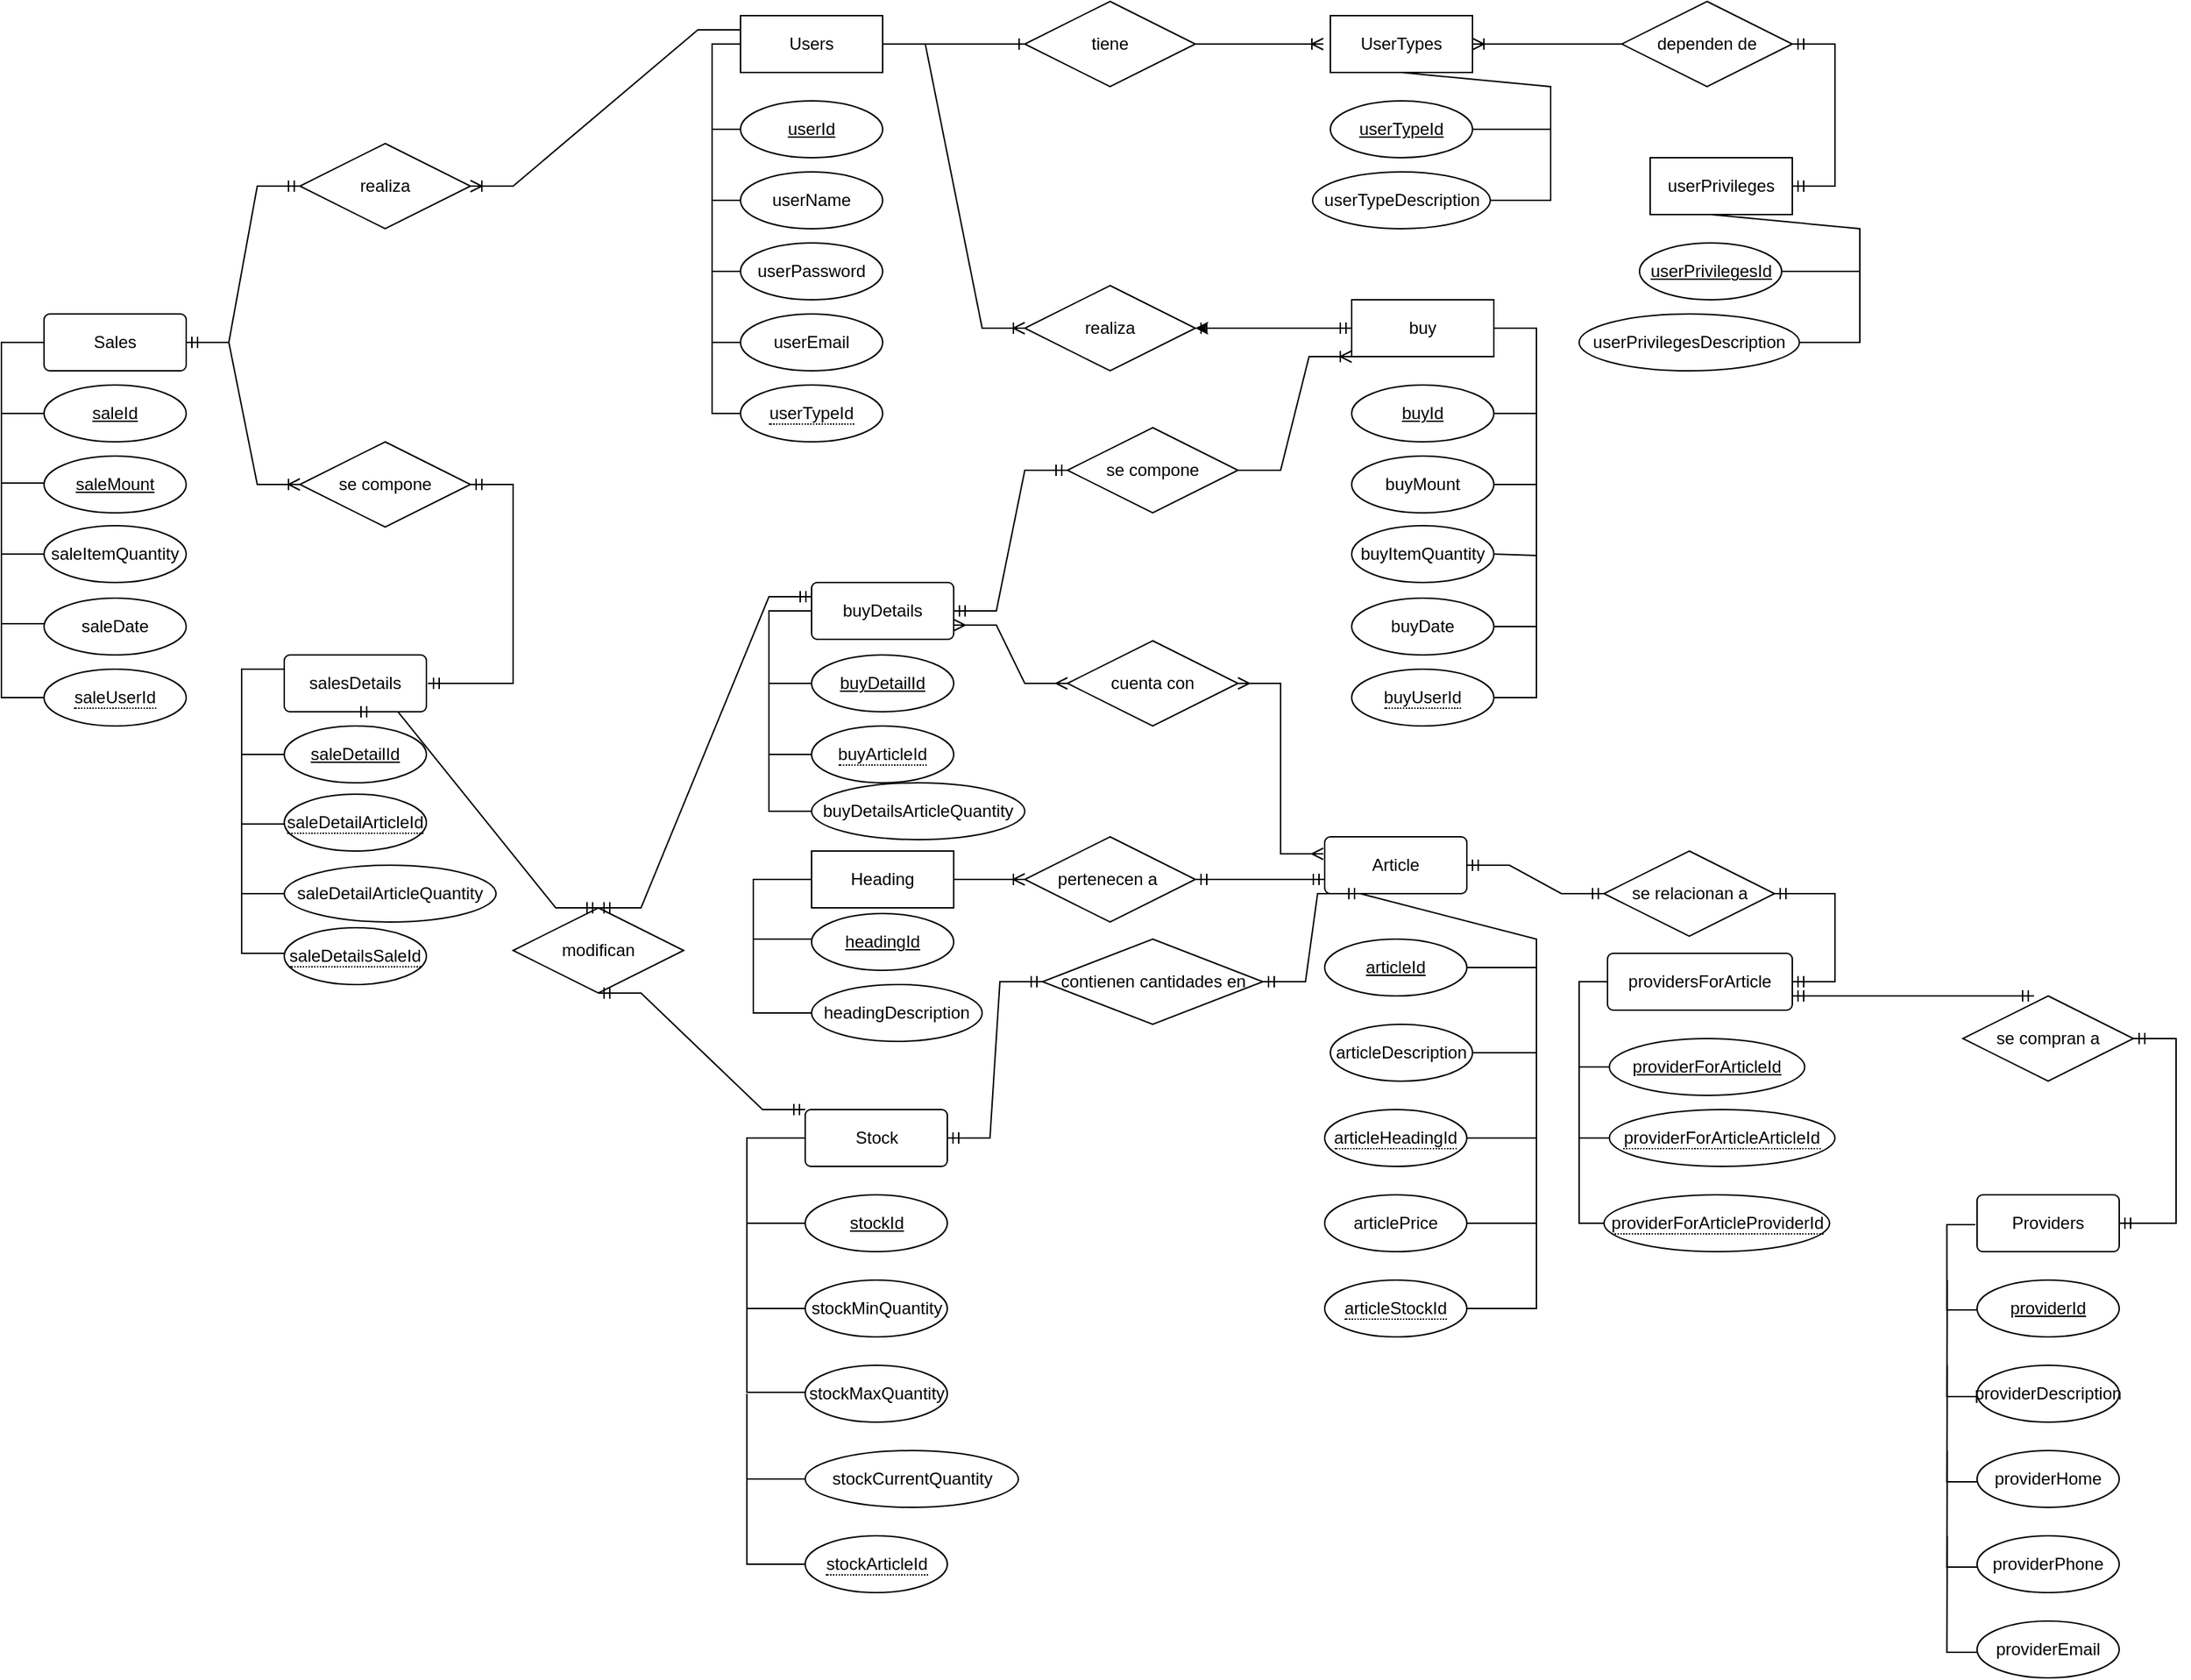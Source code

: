 <mxfile version="20.6.0" type="github">
  <diagram id="R2lEEEUBdFMjLlhIrx00" name="Page-1">
    <mxGraphModel dx="2580" dy="965" grid="1" gridSize="30" guides="1" tooltips="1" connect="1" arrows="1" fold="1" page="1" pageScale="1" pageWidth="850" pageHeight="1100" math="0" shadow="0" extFonts="Permanent Marker^https://fonts.googleapis.com/css?family=Permanent+Marker">
      <root>
        <mxCell id="0" />
        <mxCell id="1" parent="0" />
        <mxCell id="iz3OfNx--ajAL_2noXv3-14" value="Users" style="whiteSpace=wrap;html=1;align=center;" parent="1" vertex="1">
          <mxGeometry x="40" y="70" width="100" height="40" as="geometry" />
        </mxCell>
        <mxCell id="iz3OfNx--ajAL_2noXv3-16" value="UserTypes" style="whiteSpace=wrap;html=1;align=center;" parent="1" vertex="1">
          <mxGeometry x="455" y="70" width="100" height="40" as="geometry" />
        </mxCell>
        <mxCell id="iz3OfNx--ajAL_2noXv3-23" value="tiene" style="shape=rhombus;perimeter=rhombusPerimeter;whiteSpace=wrap;html=1;align=center;" parent="1" vertex="1">
          <mxGeometry x="240" y="60" width="120" height="60" as="geometry" />
        </mxCell>
        <mxCell id="iz3OfNx--ajAL_2noXv3-25" value="userId" style="ellipse;whiteSpace=wrap;html=1;align=center;fontStyle=4;" parent="1" vertex="1">
          <mxGeometry x="40" y="130" width="100" height="40" as="geometry" />
        </mxCell>
        <mxCell id="iz3OfNx--ajAL_2noXv3-26" value="userName" style="ellipse;whiteSpace=wrap;html=1;align=center;" parent="1" vertex="1">
          <mxGeometry x="40" y="180" width="100" height="40" as="geometry" />
        </mxCell>
        <mxCell id="iz3OfNx--ajAL_2noXv3-27" value="userPassword" style="ellipse;whiteSpace=wrap;html=1;align=center;" parent="1" vertex="1">
          <mxGeometry x="40" y="230" width="100" height="40" as="geometry" />
        </mxCell>
        <mxCell id="iz3OfNx--ajAL_2noXv3-28" value="userEmail" style="ellipse;whiteSpace=wrap;html=1;align=center;" parent="1" vertex="1">
          <mxGeometry x="40" y="280" width="100" height="40" as="geometry" />
        </mxCell>
        <mxCell id="iz3OfNx--ajAL_2noXv3-30" value="&lt;span style=&quot;border-bottom: 1px dotted&quot;&gt;userTypeId&lt;/span&gt;" style="ellipse;whiteSpace=wrap;html=1;align=center;" parent="1" vertex="1">
          <mxGeometry x="40" y="330" width="100" height="40" as="geometry" />
        </mxCell>
        <mxCell id="iz3OfNx--ajAL_2noXv3-32" value="" style="endArrow=none;html=1;rounded=0;entryX=0;entryY=0.5;entryDx=0;entryDy=0;exitX=0;exitY=0.5;exitDx=0;exitDy=0;" parent="1" source="iz3OfNx--ajAL_2noXv3-25" target="iz3OfNx--ajAL_2noXv3-14" edge="1">
          <mxGeometry width="50" height="50" relative="1" as="geometry">
            <mxPoint x="20" y="400" as="sourcePoint" />
            <mxPoint x="450" y="280" as="targetPoint" />
            <Array as="points">
              <mxPoint x="20" y="150" />
              <mxPoint x="20" y="90" />
            </Array>
          </mxGeometry>
        </mxCell>
        <mxCell id="iz3OfNx--ajAL_2noXv3-33" value="" style="endArrow=none;html=1;rounded=0;exitX=0;exitY=0.5;exitDx=0;exitDy=0;" parent="1" source="iz3OfNx--ajAL_2noXv3-26" edge="1">
          <mxGeometry width="50" height="50" relative="1" as="geometry">
            <mxPoint x="20" y="200" as="sourcePoint" />
            <mxPoint x="20" y="150" as="targetPoint" />
            <Array as="points">
              <mxPoint x="20" y="200" />
            </Array>
          </mxGeometry>
        </mxCell>
        <mxCell id="iz3OfNx--ajAL_2noXv3-34" value="" style="endArrow=none;html=1;rounded=0;exitX=0;exitY=0.5;exitDx=0;exitDy=0;" parent="1" source="iz3OfNx--ajAL_2noXv3-27" edge="1">
          <mxGeometry width="50" height="50" relative="1" as="geometry">
            <mxPoint x="20" y="270" as="sourcePoint" />
            <mxPoint x="20" y="200" as="targetPoint" />
            <Array as="points">
              <mxPoint x="20" y="250" />
            </Array>
          </mxGeometry>
        </mxCell>
        <mxCell id="iz3OfNx--ajAL_2noXv3-35" value="" style="endArrow=none;html=1;rounded=0;exitX=0;exitY=0.5;exitDx=0;exitDy=0;" parent="1" source="iz3OfNx--ajAL_2noXv3-28" edge="1">
          <mxGeometry width="50" height="50" relative="1" as="geometry">
            <mxPoint x="20" y="320" as="sourcePoint" />
            <mxPoint x="20" y="250" as="targetPoint" />
            <Array as="points">
              <mxPoint x="20" y="300" />
            </Array>
          </mxGeometry>
        </mxCell>
        <mxCell id="iz3OfNx--ajAL_2noXv3-38" value="userTypeDescription" style="ellipse;whiteSpace=wrap;html=1;align=center;" parent="1" vertex="1">
          <mxGeometry x="442.5" y="180" width="125" height="40" as="geometry" />
        </mxCell>
        <mxCell id="iz3OfNx--ajAL_2noXv3-39" value="userTypeId" style="ellipse;whiteSpace=wrap;html=1;align=center;fontStyle=4;" parent="1" vertex="1">
          <mxGeometry x="455" y="130" width="100" height="40" as="geometry" />
        </mxCell>
        <mxCell id="iz3OfNx--ajAL_2noXv3-40" value="" style="endArrow=none;html=1;rounded=0;exitX=1;exitY=0.5;exitDx=0;exitDy=0;entryX=0.5;entryY=1;entryDx=0;entryDy=0;" parent="1" source="iz3OfNx--ajAL_2noXv3-39" target="iz3OfNx--ajAL_2noXv3-16" edge="1">
          <mxGeometry width="50" height="50" relative="1" as="geometry">
            <mxPoint x="580" y="150" as="sourcePoint" />
            <mxPoint x="560" y="90" as="targetPoint" />
            <Array as="points">
              <mxPoint x="610" y="150" />
              <mxPoint x="610" y="120" />
            </Array>
          </mxGeometry>
        </mxCell>
        <mxCell id="iz3OfNx--ajAL_2noXv3-41" value="" style="endArrow=none;html=1;rounded=0;exitX=1;exitY=0.5;exitDx=0;exitDy=0;" parent="1" source="iz3OfNx--ajAL_2noXv3-38" edge="1">
          <mxGeometry width="50" height="50" relative="1" as="geometry">
            <mxPoint x="400" y="330" as="sourcePoint" />
            <mxPoint x="610" y="150" as="targetPoint" />
            <Array as="points">
              <mxPoint x="610" y="200" />
            </Array>
          </mxGeometry>
        </mxCell>
        <mxCell id="iz3OfNx--ajAL_2noXv3-45" value="realiza" style="shape=rhombus;perimeter=rhombusPerimeter;whiteSpace=wrap;html=1;align=center;" parent="1" vertex="1">
          <mxGeometry x="240" y="260" width="120" height="60" as="geometry" />
        </mxCell>
        <mxCell id="iz3OfNx--ajAL_2noXv3-49" value="" style="edgeStyle=orthogonalEdgeStyle;rounded=0;orthogonalLoop=1;jettySize=auto;html=1;" parent="1" source="iz3OfNx--ajAL_2noXv3-46" target="iz3OfNx--ajAL_2noXv3-45" edge="1">
          <mxGeometry relative="1" as="geometry" />
        </mxCell>
        <mxCell id="iz3OfNx--ajAL_2noXv3-46" value="buy" style="whiteSpace=wrap;html=1;align=center;" parent="1" vertex="1">
          <mxGeometry x="470" y="270" width="100" height="40" as="geometry" />
        </mxCell>
        <mxCell id="iz3OfNx--ajAL_2noXv3-47" value="" style="edgeStyle=entityRelationEdgeStyle;fontSize=12;html=1;endArrow=ERoneToMany;rounded=0;exitX=1;exitY=0.5;exitDx=0;exitDy=0;entryX=0;entryY=0.5;entryDx=0;entryDy=0;" parent="1" source="iz3OfNx--ajAL_2noXv3-14" target="iz3OfNx--ajAL_2noXv3-45" edge="1">
          <mxGeometry width="100" height="100" relative="1" as="geometry">
            <mxPoint x="360" y="400" as="sourcePoint" />
            <mxPoint x="460" y="300" as="targetPoint" />
          </mxGeometry>
        </mxCell>
        <mxCell id="iz3OfNx--ajAL_2noXv3-48" value="" style="edgeStyle=entityRelationEdgeStyle;fontSize=12;html=1;endArrow=ERmandOne;startArrow=ERmandOne;rounded=0;exitX=1;exitY=0.5;exitDx=0;exitDy=0;entryX=0;entryY=0.5;entryDx=0;entryDy=0;" parent="1" source="iz3OfNx--ajAL_2noXv3-45" target="iz3OfNx--ajAL_2noXv3-46" edge="1">
          <mxGeometry width="100" height="100" relative="1" as="geometry">
            <mxPoint x="360" y="400" as="sourcePoint" />
            <mxPoint x="460" y="300" as="targetPoint" />
          </mxGeometry>
        </mxCell>
        <mxCell id="iz3OfNx--ajAL_2noXv3-53" value="" style="edgeStyle=entityRelationEdgeStyle;fontSize=12;html=1;endArrow=ERone;endFill=1;rounded=0;entryX=0;entryY=0.5;entryDx=0;entryDy=0;" parent="1" target="iz3OfNx--ajAL_2noXv3-23" edge="1">
          <mxGeometry width="100" height="100" relative="1" as="geometry">
            <mxPoint x="150" y="90" as="sourcePoint" />
            <mxPoint x="460" y="300" as="targetPoint" />
          </mxGeometry>
        </mxCell>
        <mxCell id="iz3OfNx--ajAL_2noXv3-54" value="" style="edgeStyle=entityRelationEdgeStyle;fontSize=12;html=1;endArrow=ERoneToMany;rounded=0;exitX=1;exitY=0.5;exitDx=0;exitDy=0;" parent="1" source="iz3OfNx--ajAL_2noXv3-23" edge="1">
          <mxGeometry width="100" height="100" relative="1" as="geometry">
            <mxPoint x="360" y="400" as="sourcePoint" />
            <mxPoint x="450" y="90" as="targetPoint" />
          </mxGeometry>
        </mxCell>
        <mxCell id="iz3OfNx--ajAL_2noXv3-56" value="buyId" style="ellipse;whiteSpace=wrap;html=1;align=center;fontStyle=4;" parent="1" vertex="1">
          <mxGeometry x="470" y="330" width="100" height="40" as="geometry" />
        </mxCell>
        <mxCell id="iz3OfNx--ajAL_2noXv3-58" value="buyMount" style="ellipse;whiteSpace=wrap;html=1;align=center;" parent="1" vertex="1">
          <mxGeometry x="470" y="380" width="100" height="40" as="geometry" />
        </mxCell>
        <mxCell id="iz3OfNx--ajAL_2noXv3-59" value="buyItemQuantity" style="ellipse;whiteSpace=wrap;html=1;align=center;" parent="1" vertex="1">
          <mxGeometry x="470" y="429" width="100" height="40" as="geometry" />
        </mxCell>
        <mxCell id="iz3OfNx--ajAL_2noXv3-60" value="buyDate" style="ellipse;whiteSpace=wrap;html=1;align=center;" parent="1" vertex="1">
          <mxGeometry x="470" y="480" width="100" height="40" as="geometry" />
        </mxCell>
        <mxCell id="iz3OfNx--ajAL_2noXv3-62" value="" style="endArrow=none;html=1;rounded=0;entryX=1;entryY=0.5;entryDx=0;entryDy=0;exitX=1;exitY=0.5;exitDx=0;exitDy=0;" parent="1" source="iz3OfNx--ajAL_2noXv3-56" target="iz3OfNx--ajAL_2noXv3-46" edge="1">
          <mxGeometry width="50" height="50" relative="1" as="geometry">
            <mxPoint x="600" y="350" as="sourcePoint" />
            <mxPoint x="440" y="300" as="targetPoint" />
            <Array as="points">
              <mxPoint x="600" y="350" />
              <mxPoint x="600" y="290" />
            </Array>
          </mxGeometry>
        </mxCell>
        <mxCell id="iz3OfNx--ajAL_2noXv3-63" value="" style="endArrow=none;html=1;rounded=0;exitX=1;exitY=0.5;exitDx=0;exitDy=0;" parent="1" source="iz3OfNx--ajAL_2noXv3-58" edge="1">
          <mxGeometry width="50" height="50" relative="1" as="geometry">
            <mxPoint x="600" y="390" as="sourcePoint" />
            <mxPoint x="600" y="330" as="targetPoint" />
            <Array as="points">
              <mxPoint x="600" y="400" />
            </Array>
          </mxGeometry>
        </mxCell>
        <mxCell id="iz3OfNx--ajAL_2noXv3-64" value="" style="endArrow=none;html=1;rounded=0;exitX=1;exitY=0.5;exitDx=0;exitDy=0;" parent="1" source="iz3OfNx--ajAL_2noXv3-59" edge="1">
          <mxGeometry width="50" height="50" relative="1" as="geometry">
            <mxPoint x="390" y="350" as="sourcePoint" />
            <mxPoint x="600" y="390" as="targetPoint" />
            <Array as="points">
              <mxPoint x="600" y="450" />
            </Array>
          </mxGeometry>
        </mxCell>
        <mxCell id="iz3OfNx--ajAL_2noXv3-65" value="" style="endArrow=none;html=1;rounded=0;exitX=1;exitY=0.5;exitDx=0;exitDy=0;" parent="1" source="iz3OfNx--ajAL_2noXv3-60" edge="1">
          <mxGeometry width="50" height="50" relative="1" as="geometry">
            <mxPoint x="390" y="350" as="sourcePoint" />
            <mxPoint x="600" y="450" as="targetPoint" />
            <Array as="points">
              <mxPoint x="600" y="500" />
            </Array>
          </mxGeometry>
        </mxCell>
        <mxCell id="iz3OfNx--ajAL_2noXv3-66" value="" style="endArrow=none;html=1;rounded=0;" parent="1" edge="1">
          <mxGeometry width="50" height="50" relative="1" as="geometry">
            <mxPoint x="570" y="550" as="sourcePoint" />
            <mxPoint x="600" y="480" as="targetPoint" />
            <Array as="points">
              <mxPoint x="600" y="550" />
            </Array>
          </mxGeometry>
        </mxCell>
        <mxCell id="iz3OfNx--ajAL_2noXv3-67" value="buyDetails" style="rounded=1;arcSize=10;whiteSpace=wrap;html=1;align=center;" parent="1" vertex="1">
          <mxGeometry x="90" y="469" width="100" height="40" as="geometry" />
        </mxCell>
        <mxCell id="iz3OfNx--ajAL_2noXv3-68" value="se compone" style="shape=rhombus;perimeter=rhombusPerimeter;whiteSpace=wrap;html=1;align=center;" parent="1" vertex="1">
          <mxGeometry x="270" y="360" width="120" height="60" as="geometry" />
        </mxCell>
        <mxCell id="iz3OfNx--ajAL_2noXv3-69" value="" style="edgeStyle=entityRelationEdgeStyle;fontSize=12;html=1;endArrow=ERoneToMany;rounded=0;exitX=1;exitY=0.5;exitDx=0;exitDy=0;entryX=0;entryY=1;entryDx=0;entryDy=0;" parent="1" source="iz3OfNx--ajAL_2noXv3-68" target="iz3OfNx--ajAL_2noXv3-46" edge="1">
          <mxGeometry width="100" height="100" relative="1" as="geometry">
            <mxPoint x="360" y="370" as="sourcePoint" />
            <mxPoint x="465" y="310" as="targetPoint" />
          </mxGeometry>
        </mxCell>
        <mxCell id="iz3OfNx--ajAL_2noXv3-72" value="" style="edgeStyle=entityRelationEdgeStyle;fontSize=12;html=1;endArrow=ERmandOne;startArrow=ERmandOne;rounded=0;exitX=1;exitY=0.5;exitDx=0;exitDy=0;entryX=0;entryY=0.5;entryDx=0;entryDy=0;" parent="1" source="iz3OfNx--ajAL_2noXv3-67" target="iz3OfNx--ajAL_2noXv3-68" edge="1">
          <mxGeometry width="100" height="100" relative="1" as="geometry">
            <mxPoint x="360" y="370" as="sourcePoint" />
            <mxPoint x="330" y="420" as="targetPoint" />
          </mxGeometry>
        </mxCell>
        <mxCell id="iz3OfNx--ajAL_2noXv3-73" value="buyDetailId" style="ellipse;whiteSpace=wrap;html=1;align=center;fontStyle=4;" parent="1" vertex="1">
          <mxGeometry x="90" y="520" width="100" height="40" as="geometry" />
        </mxCell>
        <mxCell id="iz3OfNx--ajAL_2noXv3-77" value="buyDetailsArticleQuantity" style="ellipse;whiteSpace=wrap;html=1;align=center;" parent="1" vertex="1">
          <mxGeometry x="90" y="610" width="150" height="40" as="geometry" />
        </mxCell>
        <mxCell id="iz3OfNx--ajAL_2noXv3-78" value="" style="endArrow=none;html=1;rounded=0;entryX=0;entryY=0.5;entryDx=0;entryDy=0;exitX=0;exitY=0.5;exitDx=0;exitDy=0;" parent="1" source="iz3OfNx--ajAL_2noXv3-73" target="iz3OfNx--ajAL_2noXv3-67" edge="1">
          <mxGeometry width="50" height="50" relative="1" as="geometry">
            <mxPoint x="60" y="570" as="sourcePoint" />
            <mxPoint x="440" y="570" as="targetPoint" />
            <Array as="points">
              <mxPoint x="60" y="540" />
              <mxPoint x="60" y="489" />
            </Array>
          </mxGeometry>
        </mxCell>
        <mxCell id="iz3OfNx--ajAL_2noXv3-79" value="" style="endArrow=none;html=1;rounded=0;exitX=0;exitY=0.5;exitDx=0;exitDy=0;" parent="1" edge="1">
          <mxGeometry width="50" height="50" relative="1" as="geometry">
            <mxPoint x="90" y="590" as="sourcePoint" />
            <mxPoint x="60" y="540" as="targetPoint" />
            <Array as="points">
              <mxPoint x="60" y="590" />
            </Array>
          </mxGeometry>
        </mxCell>
        <mxCell id="iz3OfNx--ajAL_2noXv3-80" value="" style="endArrow=none;html=1;rounded=0;exitX=0;exitY=0.5;exitDx=0;exitDy=0;" parent="1" source="iz3OfNx--ajAL_2noXv3-77" edge="1">
          <mxGeometry width="50" height="50" relative="1" as="geometry">
            <mxPoint x="60" y="690" as="sourcePoint" />
            <mxPoint x="60" y="570" as="targetPoint" />
            <Array as="points">
              <mxPoint x="60" y="630" />
            </Array>
          </mxGeometry>
        </mxCell>
        <mxCell id="iz3OfNx--ajAL_2noXv3-83" value="&lt;span style=&quot;border-bottom: 1px dotted&quot;&gt;buyUserId&lt;/span&gt;" style="ellipse;whiteSpace=wrap;html=1;align=center;" parent="1" vertex="1">
          <mxGeometry x="470" y="530" width="100" height="40" as="geometry" />
        </mxCell>
        <mxCell id="iz3OfNx--ajAL_2noXv3-84" value="&lt;span style=&quot;border-bottom: 1px dotted&quot;&gt;buyArticleId&lt;/span&gt;" style="ellipse;whiteSpace=wrap;html=1;align=center;" parent="1" vertex="1">
          <mxGeometry x="90" y="570" width="100" height="40" as="geometry" />
        </mxCell>
        <mxCell id="iz3OfNx--ajAL_2noXv3-85" value="Article" style="rounded=1;arcSize=10;whiteSpace=wrap;html=1;align=center;" parent="1" vertex="1">
          <mxGeometry x="451" y="648" width="100" height="40" as="geometry" />
        </mxCell>
        <mxCell id="iz3OfNx--ajAL_2noXv3-86" value="cuenta con" style="shape=rhombus;perimeter=rhombusPerimeter;whiteSpace=wrap;html=1;align=center;" parent="1" vertex="1">
          <mxGeometry x="270" y="510" width="120" height="60" as="geometry" />
        </mxCell>
        <mxCell id="iz3OfNx--ajAL_2noXv3-88" value="" style="edgeStyle=entityRelationEdgeStyle;fontSize=12;html=1;endArrow=ERmany;startArrow=ERmany;rounded=0;exitX=1;exitY=0.75;exitDx=0;exitDy=0;entryX=0;entryY=0.5;entryDx=0;entryDy=0;" parent="1" source="iz3OfNx--ajAL_2noXv3-67" target="iz3OfNx--ajAL_2noXv3-86" edge="1">
          <mxGeometry width="100" height="100" relative="1" as="geometry">
            <mxPoint x="210" y="480" as="sourcePoint" />
            <mxPoint x="460" y="360" as="targetPoint" />
          </mxGeometry>
        </mxCell>
        <mxCell id="iz3OfNx--ajAL_2noXv3-91" value="" style="edgeStyle=entityRelationEdgeStyle;fontSize=12;html=1;endArrow=ERmany;startArrow=ERmany;rounded=0;exitX=1;exitY=0.5;exitDx=0;exitDy=0;" parent="1" source="iz3OfNx--ajAL_2noXv3-86" edge="1">
          <mxGeometry width="100" height="100" relative="1" as="geometry">
            <mxPoint x="360" y="460" as="sourcePoint" />
            <mxPoint x="450" y="660" as="targetPoint" />
          </mxGeometry>
        </mxCell>
        <mxCell id="iz3OfNx--ajAL_2noXv3-92" value="articleId" style="ellipse;whiteSpace=wrap;html=1;align=center;fontStyle=4;" parent="1" vertex="1">
          <mxGeometry x="451" y="720" width="100" height="40" as="geometry" />
        </mxCell>
        <mxCell id="iz3OfNx--ajAL_2noXv3-93" value="articleDescription" style="ellipse;whiteSpace=wrap;html=1;align=center;" parent="1" vertex="1">
          <mxGeometry x="455" y="780" width="100" height="40" as="geometry" />
        </mxCell>
        <mxCell id="iz3OfNx--ajAL_2noXv3-95" value="articlePrice" style="ellipse;whiteSpace=wrap;html=1;align=center;" parent="1" vertex="1">
          <mxGeometry x="451" y="900" width="100" height="40" as="geometry" />
        </mxCell>
        <mxCell id="iz3OfNx--ajAL_2noXv3-96" value="" style="endArrow=none;html=1;rounded=0;exitX=1;exitY=0.5;exitDx=0;exitDy=0;entryX=0.25;entryY=1;entryDx=0;entryDy=0;" parent="1" source="iz3OfNx--ajAL_2noXv3-92" target="iz3OfNx--ajAL_2noXv3-85" edge="1">
          <mxGeometry width="50" height="50" relative="1" as="geometry">
            <mxPoint x="600" y="750" as="sourcePoint" />
            <mxPoint x="510" y="690" as="targetPoint" />
            <Array as="points">
              <mxPoint x="600" y="740" />
              <mxPoint x="600" y="720" />
            </Array>
          </mxGeometry>
        </mxCell>
        <mxCell id="iz3OfNx--ajAL_2noXv3-99" value="" style="endArrow=none;html=1;rounded=0;exitX=1;exitY=0.5;exitDx=0;exitDy=0;" parent="1" source="iz3OfNx--ajAL_2noXv3-93" edge="1">
          <mxGeometry width="50" height="50" relative="1" as="geometry">
            <mxPoint x="570" y="780" as="sourcePoint" />
            <mxPoint x="600" y="720" as="targetPoint" />
            <Array as="points">
              <mxPoint x="600" y="800" />
            </Array>
          </mxGeometry>
        </mxCell>
        <mxCell id="iz3OfNx--ajAL_2noXv3-100" value="" style="endArrow=none;html=1;rounded=0;exitX=1;exitY=0.5;exitDx=0;exitDy=0;" parent="1" edge="1">
          <mxGeometry width="50" height="50" relative="1" as="geometry">
            <mxPoint x="551" y="860" as="sourcePoint" />
            <mxPoint x="600" y="780" as="targetPoint" />
            <Array as="points">
              <mxPoint x="600" y="860" />
            </Array>
          </mxGeometry>
        </mxCell>
        <mxCell id="iz3OfNx--ajAL_2noXv3-101" value="" style="endArrow=none;html=1;rounded=0;exitX=1;exitY=0.5;exitDx=0;exitDy=0;" parent="1" source="iz3OfNx--ajAL_2noXv3-95" edge="1">
          <mxGeometry width="50" height="50" relative="1" as="geometry">
            <mxPoint x="390" y="890" as="sourcePoint" />
            <mxPoint x="600" y="840" as="targetPoint" />
            <Array as="points">
              <mxPoint x="600" y="920" />
              <mxPoint x="600" y="900" />
            </Array>
          </mxGeometry>
        </mxCell>
        <mxCell id="utKZxhGcTdZNcPMmi7oR-1" value="" style="endArrow=none;html=1;rounded=0;exitX=0;exitY=0.5;exitDx=0;exitDy=0;" edge="1" parent="1" source="iz3OfNx--ajAL_2noXv3-30">
          <mxGeometry width="50" height="50" relative="1" as="geometry">
            <mxPoint x="40" y="330" as="sourcePoint" />
            <mxPoint x="20" y="280" as="targetPoint" />
            <Array as="points">
              <mxPoint x="20" y="350" />
            </Array>
          </mxGeometry>
        </mxCell>
        <mxCell id="utKZxhGcTdZNcPMmi7oR-2" value="dependen de" style="shape=rhombus;perimeter=rhombusPerimeter;whiteSpace=wrap;html=1;align=center;" vertex="1" parent="1">
          <mxGeometry x="660" y="60" width="120" height="60" as="geometry" />
        </mxCell>
        <mxCell id="utKZxhGcTdZNcPMmi7oR-4" value="" style="edgeStyle=entityRelationEdgeStyle;fontSize=12;html=1;endArrow=ERoneToMany;rounded=0;entryX=1;entryY=0.5;entryDx=0;entryDy=0;exitX=0;exitY=0.5;exitDx=0;exitDy=0;" edge="1" parent="1" source="utKZxhGcTdZNcPMmi7oR-2" target="iz3OfNx--ajAL_2noXv3-16">
          <mxGeometry width="100" height="100" relative="1" as="geometry">
            <mxPoint x="360" y="340" as="sourcePoint" />
            <mxPoint x="460" y="240" as="targetPoint" />
          </mxGeometry>
        </mxCell>
        <mxCell id="utKZxhGcTdZNcPMmi7oR-6" value="" style="edgeStyle=entityRelationEdgeStyle;fontSize=12;html=1;endArrow=ERmandOne;startArrow=ERmandOne;rounded=0;entryX=1;entryY=0.5;entryDx=0;entryDy=0;exitX=1;exitY=0.5;exitDx=0;exitDy=0;" edge="1" parent="1" source="utKZxhGcTdZNcPMmi7oR-7" target="utKZxhGcTdZNcPMmi7oR-2">
          <mxGeometry width="100" height="100" relative="1" as="geometry">
            <mxPoint x="780" y="180" as="sourcePoint" />
            <mxPoint x="460" y="240" as="targetPoint" />
          </mxGeometry>
        </mxCell>
        <mxCell id="utKZxhGcTdZNcPMmi7oR-7" value="userPrivileges" style="whiteSpace=wrap;html=1;align=center;" vertex="1" parent="1">
          <mxGeometry x="680" y="170" width="100" height="40" as="geometry" />
        </mxCell>
        <mxCell id="utKZxhGcTdZNcPMmi7oR-8" value="userPrivilegesDescription" style="ellipse;whiteSpace=wrap;html=1;align=center;" vertex="1" parent="1">
          <mxGeometry x="630" y="280" width="155" height="40" as="geometry" />
        </mxCell>
        <mxCell id="utKZxhGcTdZNcPMmi7oR-9" value="userPrivilegesId" style="ellipse;whiteSpace=wrap;html=1;align=center;fontStyle=4;" vertex="1" parent="1">
          <mxGeometry x="672.5" y="230" width="100" height="40" as="geometry" />
        </mxCell>
        <mxCell id="utKZxhGcTdZNcPMmi7oR-10" value="" style="endArrow=none;html=1;rounded=0;exitX=1;exitY=0.5;exitDx=0;exitDy=0;entryX=0.5;entryY=1;entryDx=0;entryDy=0;" edge="1" parent="1" source="utKZxhGcTdZNcPMmi7oR-9">
          <mxGeometry width="50" height="50" relative="1" as="geometry">
            <mxPoint x="797.5" y="250" as="sourcePoint" />
            <mxPoint x="722.5" y="210" as="targetPoint" />
            <Array as="points">
              <mxPoint x="827.5" y="250" />
              <mxPoint x="827.5" y="220" />
            </Array>
          </mxGeometry>
        </mxCell>
        <mxCell id="utKZxhGcTdZNcPMmi7oR-11" value="" style="endArrow=none;html=1;rounded=0;exitX=1;exitY=0.5;exitDx=0;exitDy=0;" edge="1" parent="1" source="utKZxhGcTdZNcPMmi7oR-8">
          <mxGeometry width="50" height="50" relative="1" as="geometry">
            <mxPoint x="617.5" y="430" as="sourcePoint" />
            <mxPoint x="827.5" y="250" as="targetPoint" />
            <Array as="points">
              <mxPoint x="827.5" y="300" />
            </Array>
          </mxGeometry>
        </mxCell>
        <mxCell id="utKZxhGcTdZNcPMmi7oR-12" value="&lt;span style=&quot;border-bottom: 1px dotted&quot;&gt;articleHeadingId&lt;/span&gt;" style="ellipse;whiteSpace=wrap;html=1;align=center;" vertex="1" parent="1">
          <mxGeometry x="451" y="840" width="100" height="40" as="geometry" />
        </mxCell>
        <mxCell id="utKZxhGcTdZNcPMmi7oR-13" value="&lt;span style=&quot;border-bottom: 1px dotted&quot;&gt;articleStockId&lt;/span&gt;" style="ellipse;whiteSpace=wrap;html=1;align=center;" vertex="1" parent="1">
          <mxGeometry x="451" y="960" width="100" height="40" as="geometry" />
        </mxCell>
        <mxCell id="utKZxhGcTdZNcPMmi7oR-14" value="" style="endArrow=none;html=1;rounded=0;exitX=1;exitY=0.5;exitDx=0;exitDy=0;" edge="1" parent="1" source="utKZxhGcTdZNcPMmi7oR-13">
          <mxGeometry width="50" height="50" relative="1" as="geometry">
            <mxPoint x="581" y="950" as="sourcePoint" />
            <mxPoint x="600" y="900" as="targetPoint" />
            <Array as="points">
              <mxPoint x="600" y="980" />
              <mxPoint x="600" y="950" />
            </Array>
          </mxGeometry>
        </mxCell>
        <mxCell id="utKZxhGcTdZNcPMmi7oR-15" value="pertenecen a&amp;nbsp;" style="shape=rhombus;perimeter=rhombusPerimeter;whiteSpace=wrap;html=1;align=center;" vertex="1" parent="1">
          <mxGeometry x="240" y="648" width="120" height="60" as="geometry" />
        </mxCell>
        <mxCell id="utKZxhGcTdZNcPMmi7oR-16" value="Heading" style="whiteSpace=wrap;html=1;align=center;" vertex="1" parent="1">
          <mxGeometry x="90" y="658" width="100" height="40" as="geometry" />
        </mxCell>
        <mxCell id="utKZxhGcTdZNcPMmi7oR-17" value="" style="edgeStyle=entityRelationEdgeStyle;fontSize=12;html=1;endArrow=ERmandOne;startArrow=ERmandOne;rounded=0;exitX=1;exitY=0.5;exitDx=0;exitDy=0;entryX=0;entryY=0.75;entryDx=0;entryDy=0;" edge="1" parent="1">
          <mxGeometry width="100" height="100" relative="1" as="geometry">
            <mxPoint x="360" y="678" as="sourcePoint" />
            <mxPoint x="451" y="678" as="targetPoint" />
          </mxGeometry>
        </mxCell>
        <mxCell id="utKZxhGcTdZNcPMmi7oR-18" value="" style="edgeStyle=entityRelationEdgeStyle;fontSize=12;html=1;endArrow=ERoneToMany;rounded=0;exitX=1;exitY=0.5;exitDx=0;exitDy=0;entryX=0;entryY=0.5;entryDx=0;entryDy=0;" edge="1" parent="1" source="utKZxhGcTdZNcPMmi7oR-16" target="utKZxhGcTdZNcPMmi7oR-15">
          <mxGeometry width="100" height="100" relative="1" as="geometry">
            <mxPoint x="360" y="790" as="sourcePoint" />
            <mxPoint x="460" y="690" as="targetPoint" />
          </mxGeometry>
        </mxCell>
        <mxCell id="utKZxhGcTdZNcPMmi7oR-19" value="headingId" style="ellipse;whiteSpace=wrap;html=1;align=center;fontStyle=4;" vertex="1" parent="1">
          <mxGeometry x="90" y="702" width="100" height="40" as="geometry" />
        </mxCell>
        <mxCell id="utKZxhGcTdZNcPMmi7oR-20" value="headingDescription" style="ellipse;whiteSpace=wrap;html=1;align=center;" vertex="1" parent="1">
          <mxGeometry x="90" y="752" width="120" height="40" as="geometry" />
        </mxCell>
        <mxCell id="utKZxhGcTdZNcPMmi7oR-21" value="" style="endArrow=none;html=1;rounded=0;entryX=0;entryY=0.5;entryDx=0;entryDy=0;" edge="1" parent="1" target="utKZxhGcTdZNcPMmi7oR-16">
          <mxGeometry width="50" height="50" relative="1" as="geometry">
            <mxPoint x="90" y="720" as="sourcePoint" />
            <mxPoint x="90" y="720" as="targetPoint" />
            <Array as="points">
              <mxPoint x="49" y="720" />
              <mxPoint x="49" y="678" />
            </Array>
          </mxGeometry>
        </mxCell>
        <mxCell id="utKZxhGcTdZNcPMmi7oR-22" value="" style="endArrow=none;html=1;rounded=0;exitX=0;exitY=0.5;exitDx=0;exitDy=0;" edge="1" parent="1" source="utKZxhGcTdZNcPMmi7oR-20">
          <mxGeometry width="50" height="50" relative="1" as="geometry">
            <mxPoint x="90" y="840" as="sourcePoint" />
            <mxPoint x="49" y="720" as="targetPoint" />
            <Array as="points">
              <mxPoint x="49" y="772" />
            </Array>
          </mxGeometry>
        </mxCell>
        <mxCell id="utKZxhGcTdZNcPMmi7oR-23" value="contienen cantidades en" style="shape=rhombus;perimeter=rhombusPerimeter;whiteSpace=wrap;html=1;align=center;" vertex="1" parent="1">
          <mxGeometry x="252.5" y="720" width="155" height="60" as="geometry" />
        </mxCell>
        <mxCell id="utKZxhGcTdZNcPMmi7oR-24" value="Stock" style="rounded=1;arcSize=10;whiteSpace=wrap;html=1;align=center;" vertex="1" parent="1">
          <mxGeometry x="85.5" y="840" width="100" height="40" as="geometry" />
        </mxCell>
        <mxCell id="utKZxhGcTdZNcPMmi7oR-25" value="" style="edgeStyle=entityRelationEdgeStyle;fontSize=12;html=1;endArrow=ERmandOne;startArrow=ERmandOne;rounded=0;entryX=0.25;entryY=1;entryDx=0;entryDy=0;" edge="1" parent="1" source="utKZxhGcTdZNcPMmi7oR-23" target="iz3OfNx--ajAL_2noXv3-85">
          <mxGeometry width="100" height="100" relative="1" as="geometry">
            <mxPoint x="365" y="720" as="sourcePoint" />
            <mxPoint x="510" y="690" as="targetPoint" />
          </mxGeometry>
        </mxCell>
        <mxCell id="utKZxhGcTdZNcPMmi7oR-26" value="" style="edgeStyle=entityRelationEdgeStyle;fontSize=12;html=1;endArrow=ERmandOne;startArrow=ERmandOne;rounded=0;exitX=1;exitY=0.5;exitDx=0;exitDy=0;entryX=0;entryY=0.5;entryDx=0;entryDy=0;" edge="1" parent="1" source="utKZxhGcTdZNcPMmi7oR-24" target="utKZxhGcTdZNcPMmi7oR-23">
          <mxGeometry width="100" height="100" relative="1" as="geometry">
            <mxPoint x="330" y="840" as="sourcePoint" />
            <mxPoint x="360" y="780" as="targetPoint" />
          </mxGeometry>
        </mxCell>
        <mxCell id="utKZxhGcTdZNcPMmi7oR-27" value="stockId" style="ellipse;whiteSpace=wrap;html=1;align=center;fontStyle=4;" vertex="1" parent="1">
          <mxGeometry x="85.5" y="900" width="100" height="40" as="geometry" />
        </mxCell>
        <mxCell id="utKZxhGcTdZNcPMmi7oR-28" value="stockMinQuantity" style="ellipse;whiteSpace=wrap;html=1;align=center;" vertex="1" parent="1">
          <mxGeometry x="85.5" y="960" width="100" height="40" as="geometry" />
        </mxCell>
        <mxCell id="utKZxhGcTdZNcPMmi7oR-29" value="stockMaxQuantity" style="ellipse;whiteSpace=wrap;html=1;align=center;" vertex="1" parent="1">
          <mxGeometry x="85.5" y="1020" width="100" height="40" as="geometry" />
        </mxCell>
        <mxCell id="utKZxhGcTdZNcPMmi7oR-30" value="stockCurrentQuantity" style="ellipse;whiteSpace=wrap;html=1;align=center;" vertex="1" parent="1">
          <mxGeometry x="85.5" y="1080" width="150" height="40" as="geometry" />
        </mxCell>
        <mxCell id="utKZxhGcTdZNcPMmi7oR-31" value="&lt;span style=&quot;border-bottom: 1px dotted&quot;&gt;stockArticleId&lt;/span&gt;" style="ellipse;whiteSpace=wrap;html=1;align=center;" vertex="1" parent="1">
          <mxGeometry x="85.5" y="1140" width="100" height="40" as="geometry" />
        </mxCell>
        <mxCell id="utKZxhGcTdZNcPMmi7oR-32" value="" style="endArrow=none;html=1;rounded=0;exitX=0;exitY=0.5;exitDx=0;exitDy=0;entryX=0;entryY=0.5;entryDx=0;entryDy=0;" edge="1" parent="1" source="utKZxhGcTdZNcPMmi7oR-27" target="utKZxhGcTdZNcPMmi7oR-24">
          <mxGeometry width="50" height="50" relative="1" as="geometry">
            <mxPoint x="-4.5" y="940" as="sourcePoint" />
            <mxPoint x="-4.5" y="860" as="targetPoint" />
            <Array as="points">
              <mxPoint x="44.5" y="920" />
              <mxPoint x="44.5" y="860" />
            </Array>
          </mxGeometry>
        </mxCell>
        <mxCell id="utKZxhGcTdZNcPMmi7oR-33" value="" style="endArrow=none;html=1;rounded=0;exitX=0;exitY=0.5;exitDx=0;exitDy=0;" edge="1" parent="1">
          <mxGeometry width="50" height="50" relative="1" as="geometry">
            <mxPoint x="85.5" y="980" as="sourcePoint" />
            <mxPoint x="44.5" y="920" as="targetPoint" />
            <Array as="points">
              <mxPoint x="44.5" y="980" />
              <mxPoint x="44.5" y="920" />
            </Array>
          </mxGeometry>
        </mxCell>
        <mxCell id="utKZxhGcTdZNcPMmi7oR-34" value="" style="endArrow=none;html=1;rounded=0;exitX=0;exitY=0.5;exitDx=0;exitDy=0;" edge="1" parent="1">
          <mxGeometry width="50" height="50" relative="1" as="geometry">
            <mxPoint x="85.5" y="1039" as="sourcePoint" />
            <mxPoint x="44.5" y="979" as="targetPoint" />
            <Array as="points">
              <mxPoint x="44.5" y="1039" />
              <mxPoint x="44.5" y="979" />
            </Array>
          </mxGeometry>
        </mxCell>
        <mxCell id="utKZxhGcTdZNcPMmi7oR-35" value="" style="endArrow=none;html=1;rounded=0;exitX=0;exitY=0.5;exitDx=0;exitDy=0;" edge="1" parent="1">
          <mxGeometry width="50" height="50" relative="1" as="geometry">
            <mxPoint x="85.5" y="1100" as="sourcePoint" />
            <mxPoint x="44.5" y="1040" as="targetPoint" />
            <Array as="points">
              <mxPoint x="44.5" y="1100" />
              <mxPoint x="44.5" y="1040" />
            </Array>
          </mxGeometry>
        </mxCell>
        <mxCell id="utKZxhGcTdZNcPMmi7oR-36" value="" style="endArrow=none;html=1;rounded=0;exitX=0;exitY=0.5;exitDx=0;exitDy=0;" edge="1" parent="1">
          <mxGeometry width="50" height="50" relative="1" as="geometry">
            <mxPoint x="85.5" y="1160" as="sourcePoint" />
            <mxPoint x="44.5" y="1100" as="targetPoint" />
            <Array as="points">
              <mxPoint x="44.5" y="1160" />
              <mxPoint x="44.5" y="1100" />
            </Array>
          </mxGeometry>
        </mxCell>
        <mxCell id="utKZxhGcTdZNcPMmi7oR-37" value="se relacionan a" style="shape=rhombus;perimeter=rhombusPerimeter;whiteSpace=wrap;html=1;align=center;" vertex="1" parent="1">
          <mxGeometry x="647.5" y="658" width="120" height="60" as="geometry" />
        </mxCell>
        <mxCell id="utKZxhGcTdZNcPMmi7oR-38" value="" style="edgeStyle=entityRelationEdgeStyle;fontSize=12;html=1;endArrow=ERmandOne;startArrow=ERmandOne;rounded=0;entryX=0;entryY=0.5;entryDx=0;entryDy=0;" edge="1" parent="1" source="iz3OfNx--ajAL_2noXv3-85" target="utKZxhGcTdZNcPMmi7oR-37">
          <mxGeometry width="100" height="100" relative="1" as="geometry">
            <mxPoint x="360" y="880" as="sourcePoint" />
            <mxPoint x="460" y="780" as="targetPoint" />
          </mxGeometry>
        </mxCell>
        <mxCell id="utKZxhGcTdZNcPMmi7oR-40" value="" style="edgeStyle=entityRelationEdgeStyle;fontSize=12;html=1;endArrow=ERmandOne;startArrow=ERmandOne;rounded=0;" edge="1" parent="1" target="utKZxhGcTdZNcPMmi7oR-37">
          <mxGeometry width="100" height="100" relative="1" as="geometry">
            <mxPoint x="780" y="750" as="sourcePoint" />
            <mxPoint x="460" y="780" as="targetPoint" />
          </mxGeometry>
        </mxCell>
        <mxCell id="utKZxhGcTdZNcPMmi7oR-41" value="providersForArticle" style="rounded=1;arcSize=10;whiteSpace=wrap;html=1;align=center;" vertex="1" parent="1">
          <mxGeometry x="650" y="730" width="130" height="40" as="geometry" />
        </mxCell>
        <mxCell id="utKZxhGcTdZNcPMmi7oR-42" value="providerForArticleId" style="ellipse;whiteSpace=wrap;html=1;align=center;fontStyle=4;" vertex="1" parent="1">
          <mxGeometry x="651.25" y="790" width="137.5" height="40" as="geometry" />
        </mxCell>
        <mxCell id="utKZxhGcTdZNcPMmi7oR-43" value="&lt;span style=&quot;border-bottom: 1px dotted&quot;&gt;providerForArticleArticleId&lt;/span&gt;" style="ellipse;whiteSpace=wrap;html=1;align=center;" vertex="1" parent="1">
          <mxGeometry x="651.25" y="840" width="158.75" height="40" as="geometry" />
        </mxCell>
        <mxCell id="utKZxhGcTdZNcPMmi7oR-44" value="&lt;span style=&quot;border-bottom: 1px dotted&quot;&gt;providerForArticleProviderId&lt;/span&gt;" style="ellipse;whiteSpace=wrap;html=1;align=center;" vertex="1" parent="1">
          <mxGeometry x="647.5" y="900" width="158.75" height="40" as="geometry" />
        </mxCell>
        <mxCell id="utKZxhGcTdZNcPMmi7oR-45" value="" style="endArrow=none;html=1;rounded=0;exitX=0;exitY=0.5;exitDx=0;exitDy=0;entryX=0;entryY=0.5;entryDx=0;entryDy=0;" edge="1" parent="1" source="utKZxhGcTdZNcPMmi7oR-42" target="utKZxhGcTdZNcPMmi7oR-41">
          <mxGeometry width="50" height="50" relative="1" as="geometry">
            <mxPoint x="581" y="770" as="sourcePoint" />
            <mxPoint x="506" y="718" as="targetPoint" />
            <Array as="points">
              <mxPoint x="630" y="810" />
              <mxPoint x="630" y="750" />
            </Array>
          </mxGeometry>
        </mxCell>
        <mxCell id="utKZxhGcTdZNcPMmi7oR-46" value="" style="endArrow=none;html=1;rounded=0;exitX=0;exitY=0.5;exitDx=0;exitDy=0;" edge="1" parent="1" source="utKZxhGcTdZNcPMmi7oR-43">
          <mxGeometry width="50" height="50" relative="1" as="geometry">
            <mxPoint x="630" y="870" as="sourcePoint" />
            <mxPoint x="630" y="810" as="targetPoint" />
            <Array as="points">
              <mxPoint x="630" y="860" />
            </Array>
          </mxGeometry>
        </mxCell>
        <mxCell id="utKZxhGcTdZNcPMmi7oR-47" value="" style="endArrow=none;html=1;rounded=0;exitX=0;exitY=0.5;exitDx=0;exitDy=0;" edge="1" parent="1" source="utKZxhGcTdZNcPMmi7oR-44">
          <mxGeometry width="50" height="50" relative="1" as="geometry">
            <mxPoint x="651.25" y="900" as="sourcePoint" />
            <mxPoint x="630" y="850" as="targetPoint" />
            <Array as="points">
              <mxPoint x="630" y="920" />
              <mxPoint x="630" y="900" />
            </Array>
          </mxGeometry>
        </mxCell>
        <mxCell id="utKZxhGcTdZNcPMmi7oR-49" value="se compran a" style="shape=rhombus;perimeter=rhombusPerimeter;whiteSpace=wrap;html=1;align=center;" vertex="1" parent="1">
          <mxGeometry x="900" y="760" width="120" height="60" as="geometry" />
        </mxCell>
        <mxCell id="utKZxhGcTdZNcPMmi7oR-50" value="" style="edgeStyle=entityRelationEdgeStyle;fontSize=12;html=1;endArrow=ERmandOne;startArrow=ERmandOne;rounded=0;entryX=1;entryY=0.75;entryDx=0;entryDy=0;exitX=0.417;exitY=0;exitDx=0;exitDy=0;exitPerimeter=0;" edge="1" parent="1" source="utKZxhGcTdZNcPMmi7oR-49" target="utKZxhGcTdZNcPMmi7oR-41">
          <mxGeometry width="100" height="100" relative="1" as="geometry">
            <mxPoint x="720" y="1070" as="sourcePoint" />
            <mxPoint x="797.5" y="718" as="targetPoint" />
          </mxGeometry>
        </mxCell>
        <mxCell id="utKZxhGcTdZNcPMmi7oR-51" value="" style="edgeStyle=entityRelationEdgeStyle;fontSize=12;html=1;endArrow=ERmandOne;startArrow=ERmandOne;rounded=0;exitX=1;exitY=0.5;exitDx=0;exitDy=0;" edge="1" parent="1" source="utKZxhGcTdZNcPMmi7oR-52" target="utKZxhGcTdZNcPMmi7oR-49">
          <mxGeometry width="100" height="100" relative="1" as="geometry">
            <mxPoint x="840" y="990" as="sourcePoint" />
            <mxPoint x="460" y="780" as="targetPoint" />
          </mxGeometry>
        </mxCell>
        <mxCell id="utKZxhGcTdZNcPMmi7oR-52" value="Providers" style="rounded=1;arcSize=10;whiteSpace=wrap;html=1;align=center;" vertex="1" parent="1">
          <mxGeometry x="910" y="900" width="100" height="40" as="geometry" />
        </mxCell>
        <mxCell id="utKZxhGcTdZNcPMmi7oR-53" value="providerId" style="ellipse;whiteSpace=wrap;html=1;align=center;fontStyle=4;" vertex="1" parent="1">
          <mxGeometry x="910" y="960" width="100" height="40" as="geometry" />
        </mxCell>
        <mxCell id="utKZxhGcTdZNcPMmi7oR-54" value="providerDescription" style="ellipse;whiteSpace=wrap;html=1;align=center;" vertex="1" parent="1">
          <mxGeometry x="910" y="1020" width="100" height="40" as="geometry" />
        </mxCell>
        <mxCell id="utKZxhGcTdZNcPMmi7oR-55" value="providerHome" style="ellipse;whiteSpace=wrap;html=1;align=center;" vertex="1" parent="1">
          <mxGeometry x="910" y="1080" width="100" height="40" as="geometry" />
        </mxCell>
        <mxCell id="utKZxhGcTdZNcPMmi7oR-56" value="providerPhone" style="ellipse;whiteSpace=wrap;html=1;align=center;" vertex="1" parent="1">
          <mxGeometry x="910" y="1140" width="100" height="40" as="geometry" />
        </mxCell>
        <mxCell id="utKZxhGcTdZNcPMmi7oR-57" value="providerEmail" style="ellipse;whiteSpace=wrap;html=1;align=center;" vertex="1" parent="1">
          <mxGeometry x="910" y="1200" width="100" height="40" as="geometry" />
        </mxCell>
        <mxCell id="utKZxhGcTdZNcPMmi7oR-58" value="" style="endArrow=none;html=1;rounded=0;exitX=0;exitY=0.5;exitDx=0;exitDy=0;entryX=0;entryY=0.5;entryDx=0;entryDy=0;" edge="1" parent="1">
          <mxGeometry width="50" height="50" relative="1" as="geometry">
            <mxPoint x="910" y="981" as="sourcePoint" />
            <mxPoint x="908.75" y="921" as="targetPoint" />
            <Array as="points">
              <mxPoint x="888.75" y="981" />
              <mxPoint x="888.75" y="921" />
            </Array>
          </mxGeometry>
        </mxCell>
        <mxCell id="utKZxhGcTdZNcPMmi7oR-60" value="" style="endArrow=none;html=1;rounded=0;exitX=0;exitY=0.5;exitDx=0;exitDy=0;" edge="1" parent="1">
          <mxGeometry width="50" height="50" relative="1" as="geometry">
            <mxPoint x="910.0" y="1042" as="sourcePoint" />
            <mxPoint x="889" y="960" as="targetPoint" />
            <Array as="points">
              <mxPoint x="888.75" y="1042" />
            </Array>
          </mxGeometry>
        </mxCell>
        <mxCell id="utKZxhGcTdZNcPMmi7oR-61" value="" style="endArrow=none;html=1;rounded=0;exitX=0;exitY=0.5;exitDx=0;exitDy=0;" edge="1" parent="1">
          <mxGeometry width="50" height="50" relative="1" as="geometry">
            <mxPoint x="910.0" y="1102" as="sourcePoint" />
            <mxPoint x="889" y="1020" as="targetPoint" />
            <Array as="points">
              <mxPoint x="888.75" y="1102" />
            </Array>
          </mxGeometry>
        </mxCell>
        <mxCell id="utKZxhGcTdZNcPMmi7oR-62" value="" style="endArrow=none;html=1;rounded=0;exitX=0;exitY=0.5;exitDx=0;exitDy=0;" edge="1" parent="1">
          <mxGeometry width="50" height="50" relative="1" as="geometry">
            <mxPoint x="910.0" y="1162" as="sourcePoint" />
            <mxPoint x="889" y="1080" as="targetPoint" />
            <Array as="points">
              <mxPoint x="888.75" y="1162" />
            </Array>
          </mxGeometry>
        </mxCell>
        <mxCell id="utKZxhGcTdZNcPMmi7oR-63" value="" style="endArrow=none;html=1;rounded=0;exitX=0;exitY=0.5;exitDx=0;exitDy=0;" edge="1" parent="1">
          <mxGeometry width="50" height="50" relative="1" as="geometry">
            <mxPoint x="910.0" y="1222" as="sourcePoint" />
            <mxPoint x="889" y="1140" as="targetPoint" />
            <Array as="points">
              <mxPoint x="888.75" y="1222" />
            </Array>
          </mxGeometry>
        </mxCell>
        <mxCell id="utKZxhGcTdZNcPMmi7oR-64" value="modifican" style="shape=rhombus;perimeter=rhombusPerimeter;whiteSpace=wrap;html=1;align=center;" vertex="1" parent="1">
          <mxGeometry x="-120" y="698" width="120" height="60" as="geometry" />
        </mxCell>
        <mxCell id="utKZxhGcTdZNcPMmi7oR-65" value="" style="edgeStyle=entityRelationEdgeStyle;fontSize=12;html=1;endArrow=ERmandOne;startArrow=ERmandOne;rounded=0;exitX=0.5;exitY=0;exitDx=0;exitDy=0;entryX=0;entryY=0.25;entryDx=0;entryDy=0;" edge="1" parent="1" source="utKZxhGcTdZNcPMmi7oR-64" target="iz3OfNx--ajAL_2noXv3-67">
          <mxGeometry width="100" height="100" relative="1" as="geometry">
            <mxPoint x="480" y="730" as="sourcePoint" />
            <mxPoint x="60" y="420" as="targetPoint" />
          </mxGeometry>
        </mxCell>
        <mxCell id="utKZxhGcTdZNcPMmi7oR-66" value="" style="edgeStyle=entityRelationEdgeStyle;fontSize=12;html=1;endArrow=ERmandOne;startArrow=ERmandOne;rounded=0;entryX=0.5;entryY=1;entryDx=0;entryDy=0;exitX=0;exitY=0;exitDx=0;exitDy=0;" edge="1" parent="1" source="utKZxhGcTdZNcPMmi7oR-24" target="utKZxhGcTdZNcPMmi7oR-64">
          <mxGeometry width="100" height="100" relative="1" as="geometry">
            <mxPoint x="480" y="730" as="sourcePoint" />
            <mxPoint x="580" y="630" as="targetPoint" />
          </mxGeometry>
        </mxCell>
        <mxCell id="utKZxhGcTdZNcPMmi7oR-67" value="Sales" style="rounded=1;arcSize=10;whiteSpace=wrap;html=1;align=center;" vertex="1" parent="1">
          <mxGeometry x="-450" y="280" width="100" height="40" as="geometry" />
        </mxCell>
        <mxCell id="utKZxhGcTdZNcPMmi7oR-68" value="saleId" style="ellipse;whiteSpace=wrap;html=1;align=center;fontStyle=4;" vertex="1" parent="1">
          <mxGeometry x="-450" y="330" width="100" height="40" as="geometry" />
        </mxCell>
        <mxCell id="utKZxhGcTdZNcPMmi7oR-69" value="saleMount" style="ellipse;whiteSpace=wrap;html=1;align=center;fontStyle=4;" vertex="1" parent="1">
          <mxGeometry x="-450" y="380" width="100" height="40" as="geometry" />
        </mxCell>
        <mxCell id="utKZxhGcTdZNcPMmi7oR-71" value="saleItemQuantity" style="ellipse;whiteSpace=wrap;html=1;align=center;" vertex="1" parent="1">
          <mxGeometry x="-450" y="429" width="100" height="40" as="geometry" />
        </mxCell>
        <mxCell id="utKZxhGcTdZNcPMmi7oR-72" value="saleDate" style="ellipse;whiteSpace=wrap;html=1;align=center;" vertex="1" parent="1">
          <mxGeometry x="-450" y="480" width="100" height="40" as="geometry" />
        </mxCell>
        <mxCell id="utKZxhGcTdZNcPMmi7oR-73" value="&lt;span style=&quot;border-bottom: 1px dotted&quot;&gt;saleUserId&lt;/span&gt;" style="ellipse;whiteSpace=wrap;html=1;align=center;" vertex="1" parent="1">
          <mxGeometry x="-450" y="530" width="100" height="40" as="geometry" />
        </mxCell>
        <mxCell id="utKZxhGcTdZNcPMmi7oR-74" value="" style="endArrow=none;html=1;rounded=0;entryX=0;entryY=0.5;entryDx=0;entryDy=0;exitX=0;exitY=0.5;exitDx=0;exitDy=0;" edge="1" parent="1" source="utKZxhGcTdZNcPMmi7oR-68" target="utKZxhGcTdZNcPMmi7oR-67">
          <mxGeometry width="50" height="50" relative="1" as="geometry">
            <mxPoint x="-480" y="390" as="sourcePoint" />
            <mxPoint x="115.5" y="890" as="targetPoint" />
            <Array as="points">
              <mxPoint x="-480" y="350" />
              <mxPoint x="-480" y="300" />
            </Array>
          </mxGeometry>
        </mxCell>
        <mxCell id="utKZxhGcTdZNcPMmi7oR-75" value="" style="endArrow=none;html=1;rounded=0;exitX=0;exitY=0.5;exitDx=0;exitDy=0;" edge="1" parent="1">
          <mxGeometry width="50" height="50" relative="1" as="geometry">
            <mxPoint x="-450" y="399" as="sourcePoint" />
            <mxPoint x="-480" y="330" as="targetPoint" />
            <Array as="points">
              <mxPoint x="-480" y="399" />
            </Array>
          </mxGeometry>
        </mxCell>
        <mxCell id="utKZxhGcTdZNcPMmi7oR-76" value="" style="endArrow=none;html=1;rounded=0;exitX=0;exitY=0.5;exitDx=0;exitDy=0;" edge="1" parent="1">
          <mxGeometry width="50" height="50" relative="1" as="geometry">
            <mxPoint x="-450" y="449" as="sourcePoint" />
            <mxPoint x="-480" y="380" as="targetPoint" />
            <Array as="points">
              <mxPoint x="-480" y="449" />
            </Array>
          </mxGeometry>
        </mxCell>
        <mxCell id="utKZxhGcTdZNcPMmi7oR-77" value="" style="endArrow=none;html=1;rounded=0;exitX=0;exitY=0.5;exitDx=0;exitDy=0;" edge="1" parent="1">
          <mxGeometry width="50" height="50" relative="1" as="geometry">
            <mxPoint x="-450" y="498" as="sourcePoint" />
            <mxPoint x="-480" y="429" as="targetPoint" />
            <Array as="points">
              <mxPoint x="-480" y="498" />
            </Array>
          </mxGeometry>
        </mxCell>
        <mxCell id="utKZxhGcTdZNcPMmi7oR-78" value="" style="endArrow=none;html=1;rounded=0;exitX=0;exitY=0.5;exitDx=0;exitDy=0;" edge="1" parent="1">
          <mxGeometry width="50" height="50" relative="1" as="geometry">
            <mxPoint x="-450" y="550" as="sourcePoint" />
            <mxPoint x="-480" y="481" as="targetPoint" />
            <Array as="points">
              <mxPoint x="-480" y="550" />
            </Array>
          </mxGeometry>
        </mxCell>
        <mxCell id="utKZxhGcTdZNcPMmi7oR-79" value="realiza" style="shape=rhombus;perimeter=rhombusPerimeter;whiteSpace=wrap;html=1;align=center;" vertex="1" parent="1">
          <mxGeometry x="-270" y="160" width="120" height="60" as="geometry" />
        </mxCell>
        <mxCell id="utKZxhGcTdZNcPMmi7oR-80" value="" style="edgeStyle=entityRelationEdgeStyle;fontSize=12;html=1;endArrow=ERoneToMany;rounded=0;entryX=1;entryY=0.5;entryDx=0;entryDy=0;exitX=0;exitY=0.25;exitDx=0;exitDy=0;" edge="1" parent="1" source="iz3OfNx--ajAL_2noXv3-14" target="utKZxhGcTdZNcPMmi7oR-79">
          <mxGeometry width="100" height="100" relative="1" as="geometry">
            <mxPoint x="-150" y="60" as="sourcePoint" />
            <mxPoint x="270" y="320" as="targetPoint" />
          </mxGeometry>
        </mxCell>
        <mxCell id="utKZxhGcTdZNcPMmi7oR-81" value="" style="edgeStyle=entityRelationEdgeStyle;fontSize=12;html=1;endArrow=ERmandOne;startArrow=ERmandOne;rounded=0;exitX=0;exitY=0.5;exitDx=0;exitDy=0;entryX=1;entryY=0.5;entryDx=0;entryDy=0;" edge="1" parent="1" source="utKZxhGcTdZNcPMmi7oR-79" target="utKZxhGcTdZNcPMmi7oR-67">
          <mxGeometry width="100" height="100" relative="1" as="geometry">
            <mxPoint x="390" y="320" as="sourcePoint" />
            <mxPoint x="500" y="320" as="targetPoint" />
          </mxGeometry>
        </mxCell>
        <mxCell id="utKZxhGcTdZNcPMmi7oR-82" value="se compone" style="shape=rhombus;perimeter=rhombusPerimeter;whiteSpace=wrap;html=1;align=center;" vertex="1" parent="1">
          <mxGeometry x="-270" y="370" width="120" height="60" as="geometry" />
        </mxCell>
        <mxCell id="utKZxhGcTdZNcPMmi7oR-83" value="" style="edgeStyle=entityRelationEdgeStyle;fontSize=12;html=1;endArrow=ERmandOne;startArrow=ERmandOne;rounded=0;" edge="1" parent="1" target="utKZxhGcTdZNcPMmi7oR-82">
          <mxGeometry width="100" height="100" relative="1" as="geometry">
            <mxPoint x="-180" y="540" as="sourcePoint" />
            <mxPoint x="300" y="420" as="targetPoint" />
          </mxGeometry>
        </mxCell>
        <mxCell id="utKZxhGcTdZNcPMmi7oR-85" value="" style="edgeStyle=entityRelationEdgeStyle;fontSize=12;html=1;endArrow=ERoneToMany;rounded=0;exitX=1;exitY=0.5;exitDx=0;exitDy=0;" edge="1" parent="1" source="utKZxhGcTdZNcPMmi7oR-67" target="utKZxhGcTdZNcPMmi7oR-82">
          <mxGeometry width="100" height="100" relative="1" as="geometry">
            <mxPoint x="-90" y="550" as="sourcePoint" />
            <mxPoint x="10" y="450" as="targetPoint" />
          </mxGeometry>
        </mxCell>
        <mxCell id="utKZxhGcTdZNcPMmi7oR-86" value="salesDetails" style="rounded=1;arcSize=10;whiteSpace=wrap;html=1;align=center;" vertex="1" parent="1">
          <mxGeometry x="-281" y="520" width="100" height="40" as="geometry" />
        </mxCell>
        <mxCell id="utKZxhGcTdZNcPMmi7oR-87" value="saleDetailId" style="ellipse;whiteSpace=wrap;html=1;align=center;fontStyle=4;" vertex="1" parent="1">
          <mxGeometry x="-281" y="570" width="100" height="40" as="geometry" />
        </mxCell>
        <mxCell id="utKZxhGcTdZNcPMmi7oR-89" value="&lt;span style=&quot;border-bottom: 1px dotted&quot;&gt;saleDetailArticleId&lt;/span&gt;" style="ellipse;whiteSpace=wrap;html=1;align=center;" vertex="1" parent="1">
          <mxGeometry x="-281" y="618" width="100" height="40" as="geometry" />
        </mxCell>
        <mxCell id="utKZxhGcTdZNcPMmi7oR-92" value="saleDetailArticleQuantity" style="ellipse;whiteSpace=wrap;html=1;align=center;" vertex="1" parent="1">
          <mxGeometry x="-281" y="668" width="149" height="40" as="geometry" />
        </mxCell>
        <mxCell id="utKZxhGcTdZNcPMmi7oR-93" value="&lt;span style=&quot;border-bottom: 1px dotted&quot;&gt;saleDetailsSaleId&lt;/span&gt;" style="ellipse;whiteSpace=wrap;html=1;align=center;" vertex="1" parent="1">
          <mxGeometry x="-281" y="712" width="100" height="40" as="geometry" />
        </mxCell>
        <mxCell id="utKZxhGcTdZNcPMmi7oR-95" value="" style="endArrow=none;html=1;rounded=0;entryX=0;entryY=0.5;entryDx=0;entryDy=0;exitX=0;exitY=0.5;exitDx=0;exitDy=0;" edge="1" parent="1" source="utKZxhGcTdZNcPMmi7oR-87">
          <mxGeometry width="50" height="50" relative="1" as="geometry">
            <mxPoint x="-281" y="580" as="sourcePoint" />
            <mxPoint x="-281" y="530" as="targetPoint" />
            <Array as="points">
              <mxPoint x="-311" y="590" />
              <mxPoint x="-311" y="540" />
              <mxPoint x="-311" y="530" />
            </Array>
          </mxGeometry>
        </mxCell>
        <mxCell id="utKZxhGcTdZNcPMmi7oR-96" value="" style="endArrow=none;html=1;rounded=0;exitX=0;exitY=0.5;exitDx=0;exitDy=0;" edge="1" parent="1">
          <mxGeometry width="50" height="50" relative="1" as="geometry">
            <mxPoint x="-281" y="639" as="sourcePoint" />
            <mxPoint x="-311" y="570" as="targetPoint" />
            <Array as="points">
              <mxPoint x="-311" y="639" />
            </Array>
          </mxGeometry>
        </mxCell>
        <mxCell id="utKZxhGcTdZNcPMmi7oR-97" value="" style="endArrow=none;html=1;rounded=0;exitX=0;exitY=0.5;exitDx=0;exitDy=0;" edge="1" parent="1">
          <mxGeometry width="50" height="50" relative="1" as="geometry">
            <mxPoint x="-281" y="688" as="sourcePoint" />
            <mxPoint x="-311" y="619" as="targetPoint" />
            <Array as="points">
              <mxPoint x="-311" y="688" />
            </Array>
          </mxGeometry>
        </mxCell>
        <mxCell id="utKZxhGcTdZNcPMmi7oR-98" value="" style="endArrow=none;html=1;rounded=0;exitX=0;exitY=0.5;exitDx=0;exitDy=0;" edge="1" parent="1">
          <mxGeometry width="50" height="50" relative="1" as="geometry">
            <mxPoint x="-281" y="730" as="sourcePoint" />
            <mxPoint x="-311" y="661" as="targetPoint" />
            <Array as="points">
              <mxPoint x="-311" y="730" />
            </Array>
          </mxGeometry>
        </mxCell>
        <mxCell id="utKZxhGcTdZNcPMmi7oR-99" value="" style="edgeStyle=entityRelationEdgeStyle;fontSize=12;html=1;endArrow=ERmandOne;startArrow=ERmandOne;rounded=0;exitX=0.5;exitY=0;exitDx=0;exitDy=0;entryX=0.5;entryY=1;entryDx=0;entryDy=0;" edge="1" parent="1" source="utKZxhGcTdZNcPMmi7oR-64" target="utKZxhGcTdZNcPMmi7oR-86">
          <mxGeometry width="100" height="100" relative="1" as="geometry">
            <mxPoint x="-30" y="728" as="sourcePoint" />
            <mxPoint x="-120" y="540" as="targetPoint" />
          </mxGeometry>
        </mxCell>
      </root>
    </mxGraphModel>
  </diagram>
</mxfile>
